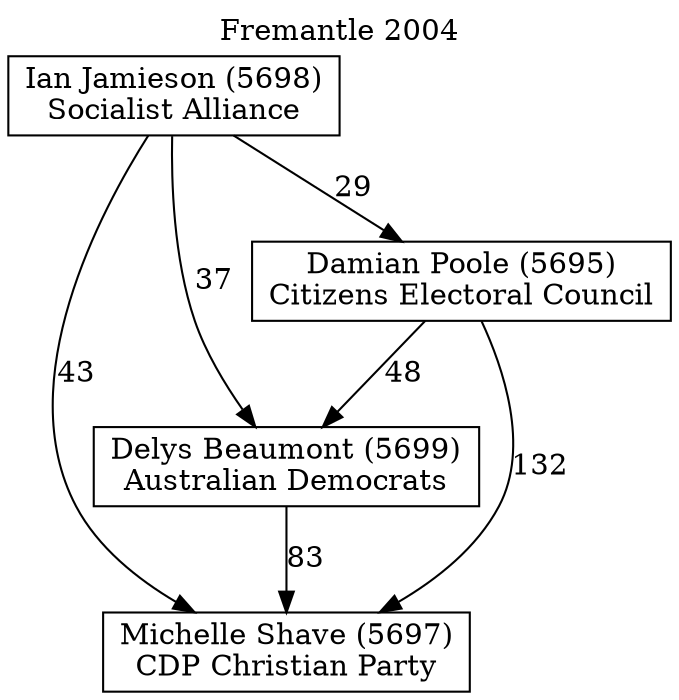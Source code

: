 // House preference flow
digraph "Michelle Shave (5697)_Fremantle_2004" {
	graph [label="Fremantle 2004" labelloc=t mclimit=10]
	node [shape=box]
	"Michelle Shave (5697)" [label="Michelle Shave (5697)
CDP Christian Party"]
	"Delys Beaumont (5699)" [label="Delys Beaumont (5699)
Australian Democrats"]
	"Damian Poole (5695)" [label="Damian Poole (5695)
Citizens Electoral Council"]
	"Ian Jamieson (5698)" [label="Ian Jamieson (5698)
Socialist Alliance"]
	"Delys Beaumont (5699)" -> "Michelle Shave (5697)" [label=83]
	"Damian Poole (5695)" -> "Delys Beaumont (5699)" [label=48]
	"Ian Jamieson (5698)" -> "Damian Poole (5695)" [label=29]
	"Damian Poole (5695)" -> "Michelle Shave (5697)" [label=132]
	"Ian Jamieson (5698)" -> "Michelle Shave (5697)" [label=43]
	"Ian Jamieson (5698)" -> "Delys Beaumont (5699)" [label=37]
}
